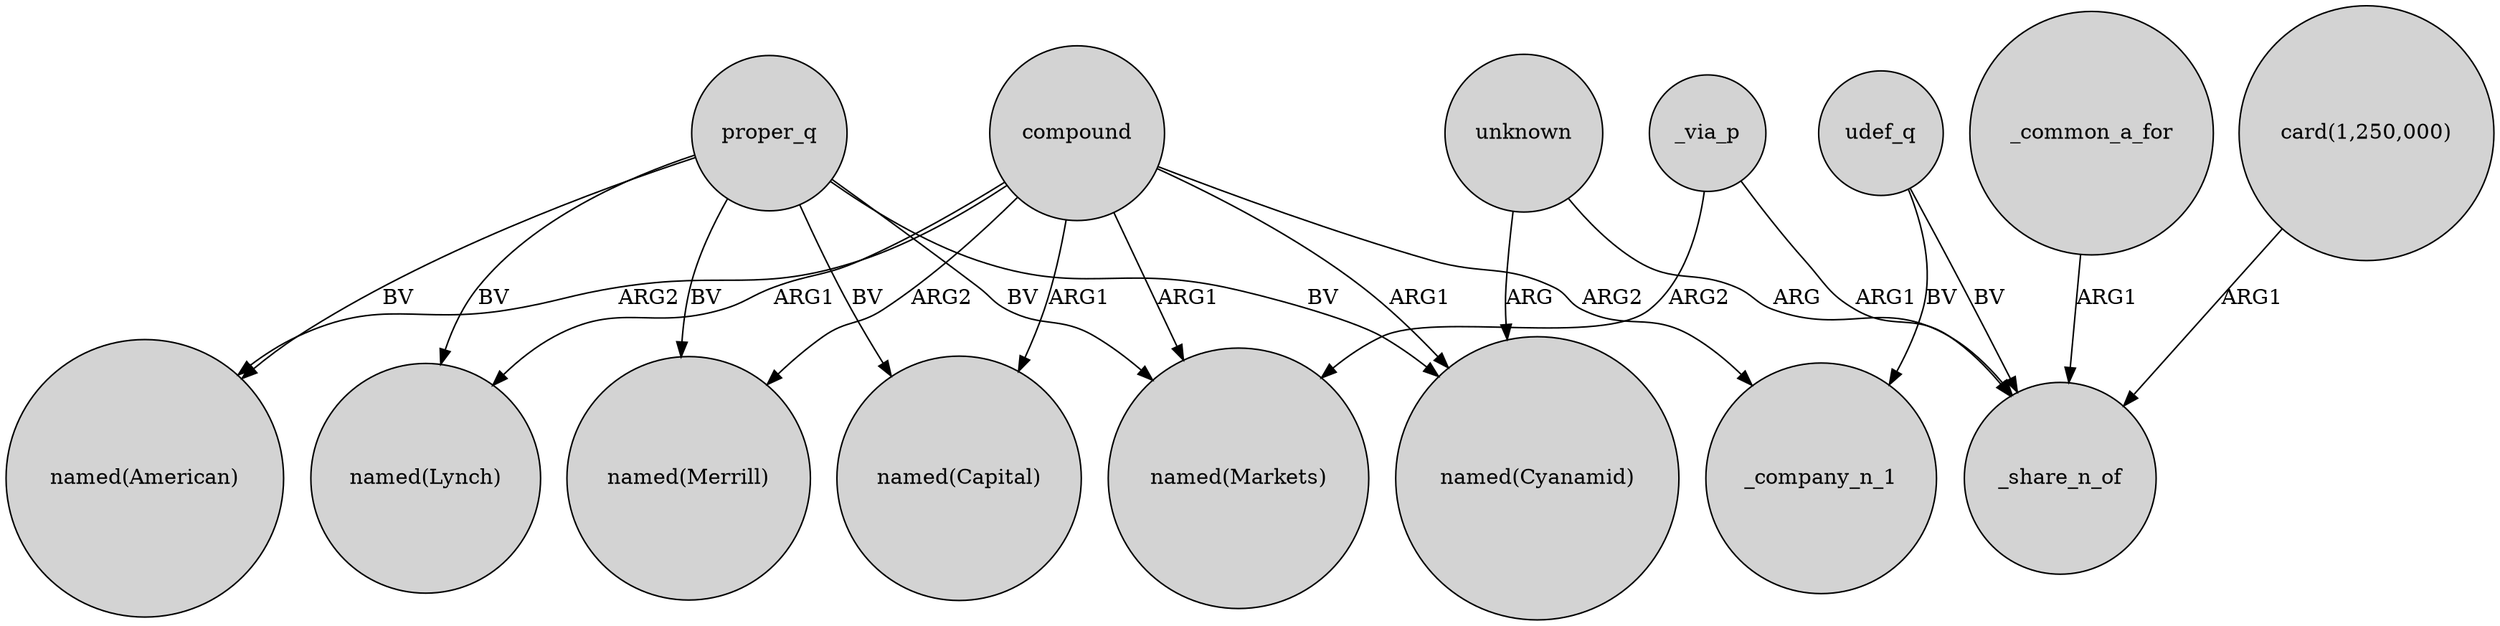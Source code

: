 digraph {
	node [shape=circle style=filled]
	compound -> "named(Lynch)" [label=ARG1]
	proper_q -> "named(Capital)" [label=BV]
	proper_q -> "named(American)" [label=BV]
	_via_p -> "named(Markets)" [label=ARG2]
	compound -> _company_n_1 [label=ARG2]
	proper_q -> "named(Lynch)" [label=BV]
	compound -> "named(Merrill)" [label=ARG2]
	compound -> "named(Cyanamid)" [label=ARG1]
	compound -> "named(American)" [label=ARG2]
	proper_q -> "named(Cyanamid)" [label=BV]
	_common_a_for -> _share_n_of [label=ARG1]
	udef_q -> _share_n_of [label=BV]
	unknown -> _share_n_of [label=ARG]
	proper_q -> "named(Markets)" [label=BV]
	unknown -> "named(Cyanamid)" [label=ARG]
	proper_q -> "named(Merrill)" [label=BV]
	"card(1,250,000)" -> _share_n_of [label=ARG1]
	compound -> "named(Markets)" [label=ARG1]
	_via_p -> _share_n_of [label=ARG1]
	udef_q -> _company_n_1 [label=BV]
	compound -> "named(Capital)" [label=ARG1]
}
